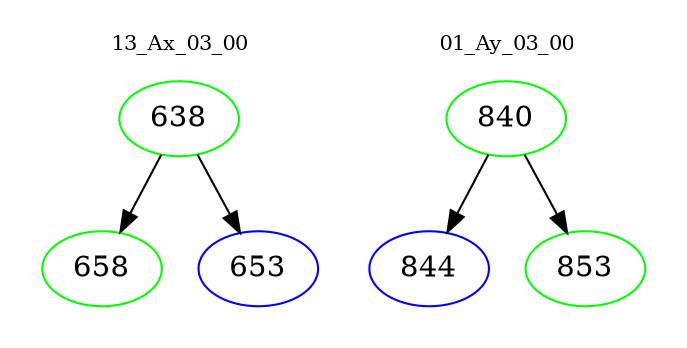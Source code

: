 digraph{
subgraph cluster_0 {
color = white
label = "13_Ax_03_00";
fontsize=10;
T0_638 [label="638", color="green"]
T0_638 -> T0_658 [color="black"]
T0_658 [label="658", color="green"]
T0_638 -> T0_653 [color="black"]
T0_653 [label="653", color="blue"]
}
subgraph cluster_1 {
color = white
label = "01_Ay_03_00";
fontsize=10;
T1_840 [label="840", color="green"]
T1_840 -> T1_844 [color="black"]
T1_844 [label="844", color="blue"]
T1_840 -> T1_853 [color="black"]
T1_853 [label="853", color="green"]
}
}
